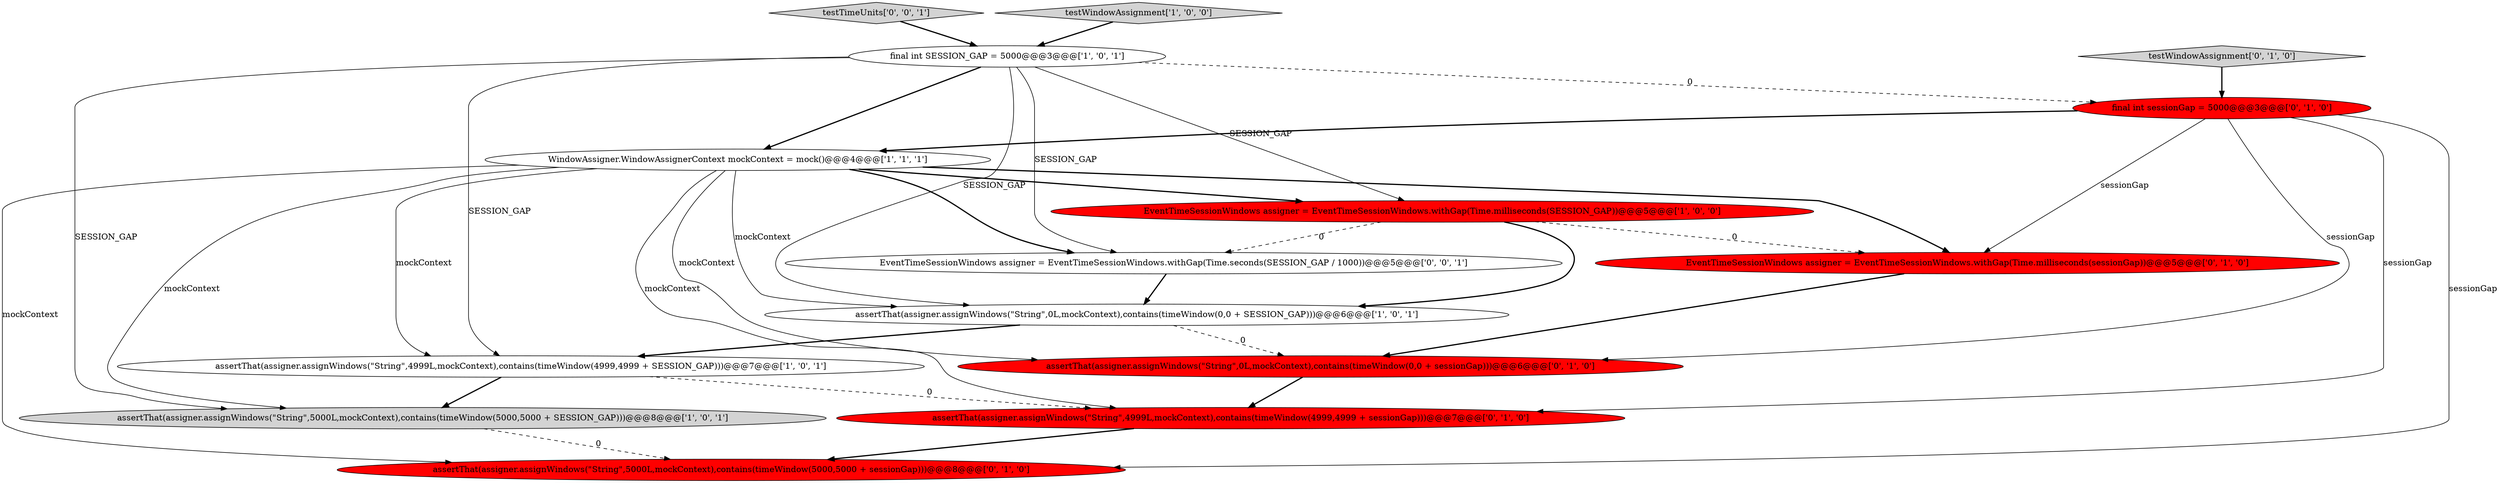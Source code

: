 digraph {
8 [style = filled, label = "EventTimeSessionWindows assigner = EventTimeSessionWindows.withGap(Time.milliseconds(sessionGap))@@@5@@@['0', '1', '0']", fillcolor = red, shape = ellipse image = "AAA1AAABBB2BBB"];
13 [style = filled, label = "EventTimeSessionWindows assigner = EventTimeSessionWindows.withGap(Time.seconds(SESSION_GAP / 1000))@@@5@@@['0', '0', '1']", fillcolor = white, shape = ellipse image = "AAA0AAABBB3BBB"];
7 [style = filled, label = "assertThat(assigner.assignWindows(\"String\",0L,mockContext),contains(timeWindow(0,0 + sessionGap)))@@@6@@@['0', '1', '0']", fillcolor = red, shape = ellipse image = "AAA1AAABBB2BBB"];
10 [style = filled, label = "assertThat(assigner.assignWindows(\"String\",4999L,mockContext),contains(timeWindow(4999,4999 + sessionGap)))@@@7@@@['0', '1', '0']", fillcolor = red, shape = ellipse image = "AAA1AAABBB2BBB"];
1 [style = filled, label = "EventTimeSessionWindows assigner = EventTimeSessionWindows.withGap(Time.milliseconds(SESSION_GAP))@@@5@@@['1', '0', '0']", fillcolor = red, shape = ellipse image = "AAA1AAABBB1BBB"];
14 [style = filled, label = "testTimeUnits['0', '0', '1']", fillcolor = lightgray, shape = diamond image = "AAA0AAABBB3BBB"];
9 [style = filled, label = "assertThat(assigner.assignWindows(\"String\",5000L,mockContext),contains(timeWindow(5000,5000 + sessionGap)))@@@8@@@['0', '1', '0']", fillcolor = red, shape = ellipse image = "AAA1AAABBB2BBB"];
6 [style = filled, label = "testWindowAssignment['1', '0', '0']", fillcolor = lightgray, shape = diamond image = "AAA0AAABBB1BBB"];
11 [style = filled, label = "final int sessionGap = 5000@@@3@@@['0', '1', '0']", fillcolor = red, shape = ellipse image = "AAA1AAABBB2BBB"];
12 [style = filled, label = "testWindowAssignment['0', '1', '0']", fillcolor = lightgray, shape = diamond image = "AAA0AAABBB2BBB"];
2 [style = filled, label = "WindowAssigner.WindowAssignerContext mockContext = mock()@@@4@@@['1', '1', '1']", fillcolor = white, shape = ellipse image = "AAA0AAABBB1BBB"];
4 [style = filled, label = "assertThat(assigner.assignWindows(\"String\",4999L,mockContext),contains(timeWindow(4999,4999 + SESSION_GAP)))@@@7@@@['1', '0', '1']", fillcolor = white, shape = ellipse image = "AAA0AAABBB1BBB"];
5 [style = filled, label = "final int SESSION_GAP = 5000@@@3@@@['1', '0', '1']", fillcolor = white, shape = ellipse image = "AAA0AAABBB1BBB"];
0 [style = filled, label = "assertThat(assigner.assignWindows(\"String\",0L,mockContext),contains(timeWindow(0,0 + SESSION_GAP)))@@@6@@@['1', '0', '1']", fillcolor = white, shape = ellipse image = "AAA0AAABBB1BBB"];
3 [style = filled, label = "assertThat(assigner.assignWindows(\"String\",5000L,mockContext),contains(timeWindow(5000,5000 + SESSION_GAP)))@@@8@@@['1', '0', '1']", fillcolor = lightgray, shape = ellipse image = "AAA0AAABBB1BBB"];
2->4 [style = solid, label="mockContext"];
4->3 [style = bold, label=""];
2->9 [style = solid, label="mockContext"];
7->10 [style = bold, label=""];
2->1 [style = bold, label=""];
11->9 [style = solid, label="sessionGap"];
12->11 [style = bold, label=""];
5->0 [style = solid, label="SESSION_GAP"];
1->0 [style = bold, label=""];
11->7 [style = solid, label="sessionGap"];
11->8 [style = solid, label="sessionGap"];
2->0 [style = solid, label="mockContext"];
11->2 [style = bold, label=""];
8->7 [style = bold, label=""];
2->13 [style = bold, label=""];
1->13 [style = dashed, label="0"];
2->10 [style = solid, label="mockContext"];
6->5 [style = bold, label=""];
5->2 [style = bold, label=""];
2->3 [style = solid, label="mockContext"];
2->7 [style = solid, label="mockContext"];
5->11 [style = dashed, label="0"];
3->9 [style = dashed, label="0"];
0->4 [style = bold, label=""];
11->10 [style = solid, label="sessionGap"];
1->8 [style = dashed, label="0"];
10->9 [style = bold, label=""];
4->10 [style = dashed, label="0"];
5->1 [style = solid, label="SESSION_GAP"];
0->7 [style = dashed, label="0"];
5->13 [style = solid, label="SESSION_GAP"];
5->4 [style = solid, label="SESSION_GAP"];
2->8 [style = bold, label=""];
13->0 [style = bold, label=""];
14->5 [style = bold, label=""];
5->3 [style = solid, label="SESSION_GAP"];
}
